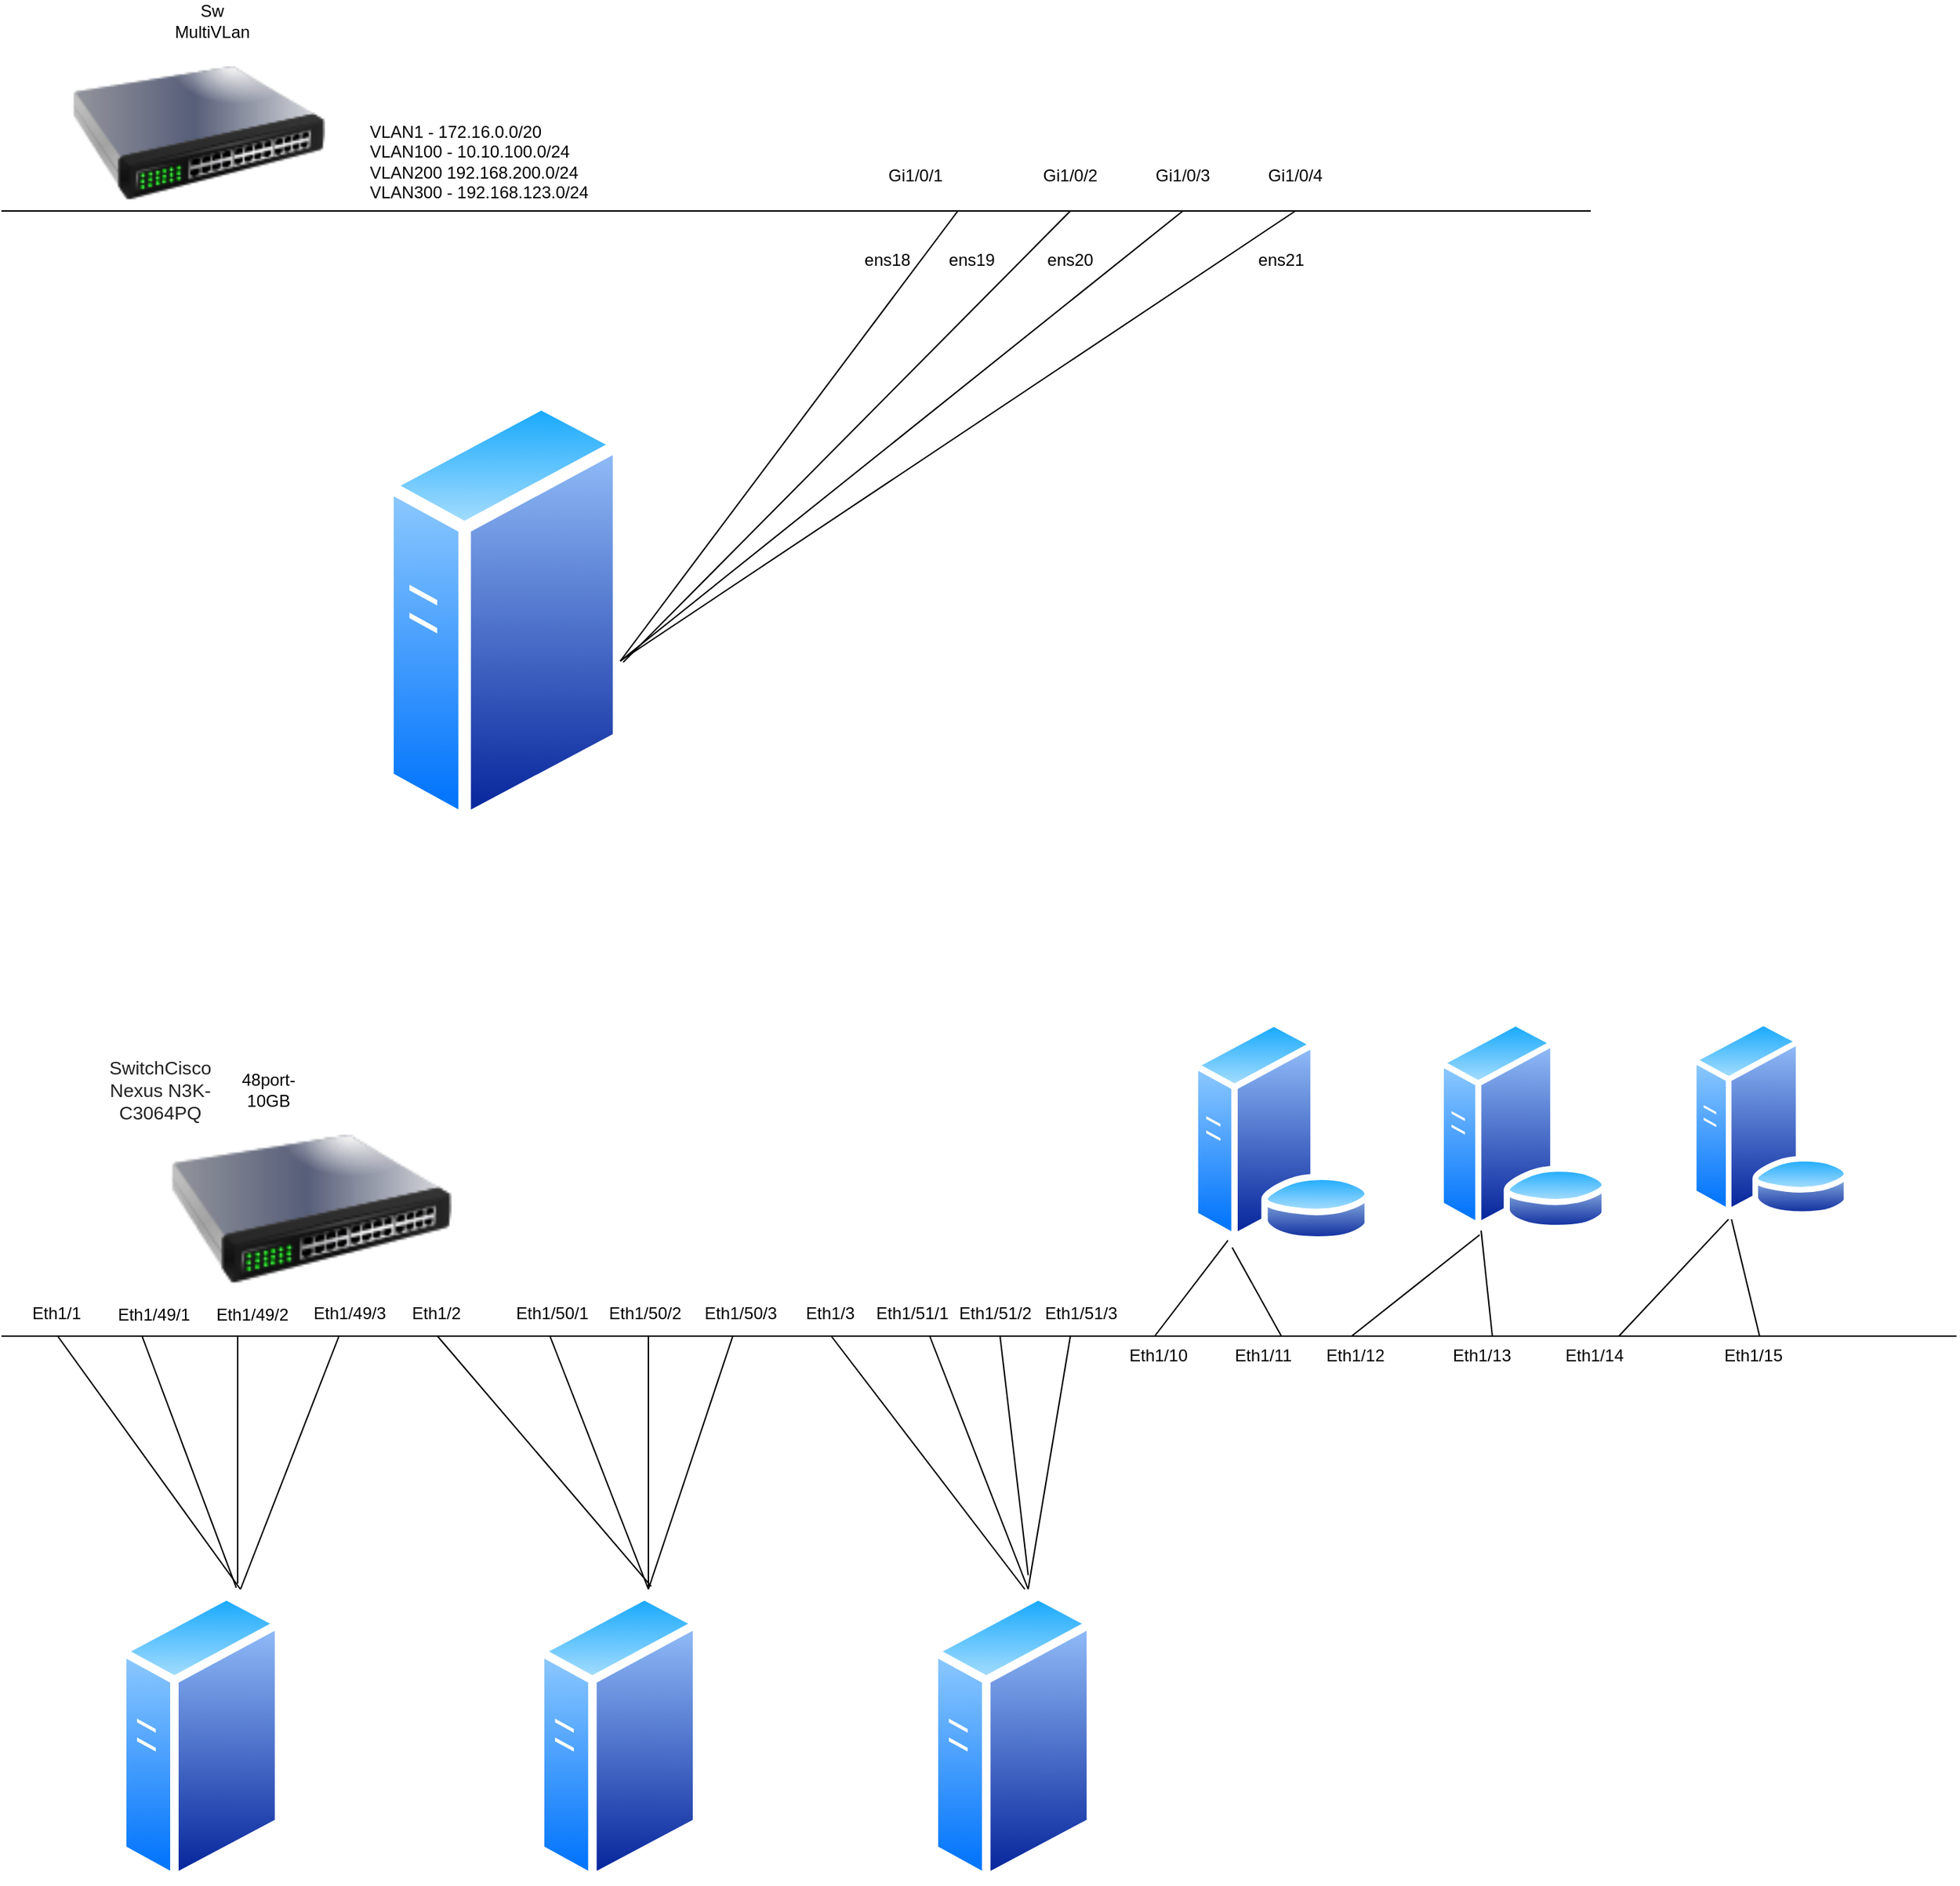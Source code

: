 <mxfile version="26.1.1">
  <diagram name="Page-1" id="3R_YSgjLXgg1mr_WqLFy">
    <mxGraphModel dx="2284" dy="746" grid="1" gridSize="10" guides="1" tooltips="1" connect="1" arrows="1" fold="1" page="1" pageScale="1" pageWidth="850" pageHeight="1100" math="0" shadow="0">
      <root>
        <mxCell id="0" />
        <mxCell id="1" parent="0" />
        <mxCell id="szSGA_zlBWCNXYSLS5dA-1" value="" style="image;aspect=fixed;perimeter=ellipsePerimeter;html=1;align=center;shadow=0;dashed=0;spacingTop=3;image=img/lib/active_directory/generic_server.svg;" vertex="1" parent="1">
          <mxGeometry x="-10" y="570" width="173.6" height="310" as="geometry" />
        </mxCell>
        <mxCell id="szSGA_zlBWCNXYSLS5dA-2" value="" style="image;html=1;image=img/lib/clip_art/networking/Switch_128x128.png" vertex="1" parent="1">
          <mxGeometry x="-230" y="310" width="180" height="150" as="geometry" />
        </mxCell>
        <mxCell id="szSGA_zlBWCNXYSLS5dA-8" value="" style="endArrow=none;html=1;rounded=0;" edge="1" parent="1">
          <mxGeometry width="50" height="50" relative="1" as="geometry">
            <mxPoint x="850" y="440" as="sourcePoint" />
            <mxPoint x="-280" y="440" as="targetPoint" />
          </mxGeometry>
        </mxCell>
        <mxCell id="szSGA_zlBWCNXYSLS5dA-9" value="" style="endArrow=none;html=1;rounded=0;exitX=0.991;exitY=0.616;exitDx=0;exitDy=0;exitPerimeter=0;" edge="1" parent="1" source="szSGA_zlBWCNXYSLS5dA-1">
          <mxGeometry width="50" height="50" relative="1" as="geometry">
            <mxPoint x="400" y="510" as="sourcePoint" />
            <mxPoint x="480" y="440" as="targetPoint" />
          </mxGeometry>
        </mxCell>
        <mxCell id="szSGA_zlBWCNXYSLS5dA-10" value="" style="endArrow=none;html=1;rounded=0;" edge="1" parent="1">
          <mxGeometry width="50" height="50" relative="1" as="geometry">
            <mxPoint x="160" y="760" as="sourcePoint" />
            <mxPoint x="400" y="440" as="targetPoint" />
          </mxGeometry>
        </mxCell>
        <mxCell id="szSGA_zlBWCNXYSLS5dA-11" value="" style="endArrow=none;html=1;rounded=0;" edge="1" parent="1">
          <mxGeometry width="50" height="50" relative="1" as="geometry">
            <mxPoint x="160" y="760" as="sourcePoint" />
            <mxPoint x="560" y="440" as="targetPoint" />
          </mxGeometry>
        </mxCell>
        <mxCell id="szSGA_zlBWCNXYSLS5dA-12" value="" style="endArrow=none;html=1;rounded=0;" edge="1" parent="1">
          <mxGeometry width="50" height="50" relative="1" as="geometry">
            <mxPoint x="160" y="760" as="sourcePoint" />
            <mxPoint x="640" y="440" as="targetPoint" />
          </mxGeometry>
        </mxCell>
        <mxCell id="szSGA_zlBWCNXYSLS5dA-13" value="Gi1/0/1" style="text;html=1;align=center;verticalAlign=middle;whiteSpace=wrap;rounded=0;" vertex="1" parent="1">
          <mxGeometry x="340" y="400" width="60" height="30" as="geometry" />
        </mxCell>
        <mxCell id="szSGA_zlBWCNXYSLS5dA-14" value="Gi1/0/2" style="text;html=1;align=center;verticalAlign=middle;whiteSpace=wrap;rounded=0;" vertex="1" parent="1">
          <mxGeometry x="450" y="400" width="60" height="30" as="geometry" />
        </mxCell>
        <mxCell id="szSGA_zlBWCNXYSLS5dA-15" value="Gi1/0/3" style="text;html=1;align=center;verticalAlign=middle;whiteSpace=wrap;rounded=0;" vertex="1" parent="1">
          <mxGeometry x="530" y="400" width="60" height="30" as="geometry" />
        </mxCell>
        <mxCell id="szSGA_zlBWCNXYSLS5dA-16" value="Gi1/0/4" style="text;html=1;align=center;verticalAlign=middle;whiteSpace=wrap;rounded=0;" vertex="1" parent="1">
          <mxGeometry x="610" y="400" width="60" height="30" as="geometry" />
        </mxCell>
        <mxCell id="szSGA_zlBWCNXYSLS5dA-17" value="ens18" style="text;html=1;align=center;verticalAlign=middle;whiteSpace=wrap;rounded=0;" vertex="1" parent="1">
          <mxGeometry x="320" y="460" width="60" height="30" as="geometry" />
        </mxCell>
        <mxCell id="szSGA_zlBWCNXYSLS5dA-18" value="ens19" style="text;html=1;align=center;verticalAlign=middle;whiteSpace=wrap;rounded=0;" vertex="1" parent="1">
          <mxGeometry x="380" y="460" width="60" height="30" as="geometry" />
        </mxCell>
        <mxCell id="szSGA_zlBWCNXYSLS5dA-19" value="ens20" style="text;html=1;align=center;verticalAlign=middle;whiteSpace=wrap;rounded=0;" vertex="1" parent="1">
          <mxGeometry x="450" y="460" width="60" height="30" as="geometry" />
        </mxCell>
        <mxCell id="szSGA_zlBWCNXYSLS5dA-20" value="ens21" style="text;html=1;align=center;verticalAlign=middle;whiteSpace=wrap;rounded=0;" vertex="1" parent="1">
          <mxGeometry x="600" y="460" width="60" height="30" as="geometry" />
        </mxCell>
        <mxCell id="szSGA_zlBWCNXYSLS5dA-21" value="Sw MultiVLan" style="text;html=1;align=center;verticalAlign=middle;whiteSpace=wrap;rounded=0;" vertex="1" parent="1">
          <mxGeometry x="-160" y="290" width="60" height="30" as="geometry" />
        </mxCell>
        <mxCell id="szSGA_zlBWCNXYSLS5dA-22" value="VLAN1 - 172.16.0.0/20&lt;div&gt;VLAN100 - 10.10.100.0/24&lt;/div&gt;&lt;div&gt;VLAN200 192.168.200.0/24&lt;/div&gt;&lt;div&gt;VLAN300 - 192.168.123.0/24&lt;/div&gt;" style="text;html=1;align=left;verticalAlign=middle;whiteSpace=wrap;rounded=0;" vertex="1" parent="1">
          <mxGeometry x="-20" y="330" width="243.2" height="150" as="geometry" />
        </mxCell>
        <mxCell id="szSGA_zlBWCNXYSLS5dA-23" value="" style="image;html=1;image=img/lib/clip_art/networking/Switch_128x128.png" vertex="1" parent="1">
          <mxGeometry x="-160" y="1070" width="200" height="160" as="geometry" />
        </mxCell>
        <mxCell id="szSGA_zlBWCNXYSLS5dA-24" value="&lt;span style=&quot;color: rgb(34, 34, 34); font-family: Arial; font-size: 13.333px; background-color: rgb(255, 255, 255);&quot;&gt;SwitchCisco Nexus N3K-C3064PQ&lt;/span&gt;" style="text;html=1;align=center;verticalAlign=middle;whiteSpace=wrap;rounded=0;" vertex="1" parent="1">
          <mxGeometry x="-197.2" y="1050" width="60" height="30" as="geometry" />
        </mxCell>
        <mxCell id="szSGA_zlBWCNXYSLS5dA-25" value="" style="endArrow=none;html=1;rounded=0;" edge="1" parent="1">
          <mxGeometry width="50" height="50" relative="1" as="geometry">
            <mxPoint x="1110" y="1240" as="sourcePoint" />
            <mxPoint x="-280" y="1240" as="targetPoint" />
          </mxGeometry>
        </mxCell>
        <mxCell id="szSGA_zlBWCNXYSLS5dA-26" value="" style="image;aspect=fixed;perimeter=ellipsePerimeter;html=1;align=center;shadow=0;dashed=0;spacingTop=3;image=img/lib/active_directory/generic_server.svg;" vertex="1" parent="1">
          <mxGeometry x="-197.2" y="1420" width="117.6" height="210" as="geometry" />
        </mxCell>
        <mxCell id="szSGA_zlBWCNXYSLS5dA-27" value="" style="image;aspect=fixed;perimeter=ellipsePerimeter;html=1;align=center;shadow=0;dashed=0;spacingTop=3;image=img/lib/active_directory/database_server.svg;" vertex="1" parent="1">
          <mxGeometry x="565" y="1015" width="130" height="158.54" as="geometry" />
        </mxCell>
        <mxCell id="szSGA_zlBWCNXYSLS5dA-28" value="" style="image;aspect=fixed;perimeter=ellipsePerimeter;html=1;align=center;shadow=0;dashed=0;spacingTop=3;image=img/lib/active_directory/database_server.svg;" vertex="1" parent="1">
          <mxGeometry x="740" y="1015" width="123.19" height="150.25" as="geometry" />
        </mxCell>
        <mxCell id="szSGA_zlBWCNXYSLS5dA-29" value="" style="image;aspect=fixed;perimeter=ellipsePerimeter;html=1;align=center;shadow=0;dashed=0;spacingTop=3;image=img/lib/active_directory/database_server.svg;" vertex="1" parent="1">
          <mxGeometry x="920" y="1015" width="115.01" height="140.25" as="geometry" />
        </mxCell>
        <mxCell id="szSGA_zlBWCNXYSLS5dA-30" value="" style="image;aspect=fixed;perimeter=ellipsePerimeter;html=1;align=center;shadow=0;dashed=0;spacingTop=3;image=img/lib/active_directory/generic_server.svg;" vertex="1" parent="1">
          <mxGeometry x="100" y="1420" width="117.6" height="210" as="geometry" />
        </mxCell>
        <mxCell id="szSGA_zlBWCNXYSLS5dA-31" value="" style="image;aspect=fixed;perimeter=ellipsePerimeter;html=1;align=center;shadow=0;dashed=0;spacingTop=3;image=img/lib/active_directory/generic_server.svg;" vertex="1" parent="1">
          <mxGeometry x="380" y="1420" width="117.6" height="210" as="geometry" />
        </mxCell>
        <mxCell id="szSGA_zlBWCNXYSLS5dA-32" value="" style="endArrow=none;html=1;rounded=0;entryX=0.208;entryY=0.99;entryDx=0;entryDy=0;entryPerimeter=0;" edge="1" parent="1" target="szSGA_zlBWCNXYSLS5dA-27">
          <mxGeometry width="50" height="50" relative="1" as="geometry">
            <mxPoint x="540" y="1240" as="sourcePoint" />
            <mxPoint x="480" y="1160" as="targetPoint" />
          </mxGeometry>
        </mxCell>
        <mxCell id="szSGA_zlBWCNXYSLS5dA-33" value="" style="endArrow=none;html=1;rounded=0;entryX=0.231;entryY=1.022;entryDx=0;entryDy=0;entryPerimeter=0;" edge="1" parent="1" target="szSGA_zlBWCNXYSLS5dA-27">
          <mxGeometry width="50" height="50" relative="1" as="geometry">
            <mxPoint x="630" y="1240" as="sourcePoint" />
            <mxPoint x="550" y="1160" as="targetPoint" />
          </mxGeometry>
        </mxCell>
        <mxCell id="szSGA_zlBWCNXYSLS5dA-34" value="" style="endArrow=none;html=1;rounded=0;entryX=0.252;entryY=1.018;entryDx=0;entryDy=0;entryPerimeter=0;" edge="1" parent="1" target="szSGA_zlBWCNXYSLS5dA-28">
          <mxGeometry width="50" height="50" relative="1" as="geometry">
            <mxPoint x="680" y="1240" as="sourcePoint" />
            <mxPoint x="450" y="1260" as="targetPoint" />
          </mxGeometry>
        </mxCell>
        <mxCell id="szSGA_zlBWCNXYSLS5dA-35" value="" style="endArrow=none;html=1;rounded=0;entryX=0.26;entryY=0.998;entryDx=0;entryDy=0;entryPerimeter=0;" edge="1" parent="1" target="szSGA_zlBWCNXYSLS5dA-28">
          <mxGeometry width="50" height="50" relative="1" as="geometry">
            <mxPoint x="780" y="1240" as="sourcePoint" />
            <mxPoint x="450" y="1260" as="targetPoint" />
          </mxGeometry>
        </mxCell>
        <mxCell id="szSGA_zlBWCNXYSLS5dA-36" value="" style="endArrow=none;html=1;rounded=0;entryX=0.243;entryY=1.012;entryDx=0;entryDy=0;entryPerimeter=0;" edge="1" parent="1" target="szSGA_zlBWCNXYSLS5dA-29">
          <mxGeometry width="50" height="50" relative="1" as="geometry">
            <mxPoint x="870" y="1240" as="sourcePoint" />
            <mxPoint x="450" y="1260" as="targetPoint" />
          </mxGeometry>
        </mxCell>
        <mxCell id="szSGA_zlBWCNXYSLS5dA-37" value="" style="endArrow=none;html=1;rounded=0;entryX=0.261;entryY=1.012;entryDx=0;entryDy=0;entryPerimeter=0;" edge="1" parent="1" target="szSGA_zlBWCNXYSLS5dA-29">
          <mxGeometry width="50" height="50" relative="1" as="geometry">
            <mxPoint x="970" y="1240" as="sourcePoint" />
            <mxPoint x="450" y="1260" as="targetPoint" />
          </mxGeometry>
        </mxCell>
        <mxCell id="szSGA_zlBWCNXYSLS5dA-38" value="" style="endArrow=none;html=1;rounded=0;exitX=0.716;exitY=-0.005;exitDx=0;exitDy=0;exitPerimeter=0;" edge="1" parent="1" source="szSGA_zlBWCNXYSLS5dA-26">
          <mxGeometry width="50" height="50" relative="1" as="geometry">
            <mxPoint x="400" y="1310" as="sourcePoint" />
            <mxPoint x="-180" y="1240" as="targetPoint" />
          </mxGeometry>
        </mxCell>
        <mxCell id="szSGA_zlBWCNXYSLS5dA-39" value="" style="endArrow=none;html=1;rounded=0;entryX=0.724;entryY=-0.019;entryDx=0;entryDy=0;entryPerimeter=0;" edge="1" parent="1" target="szSGA_zlBWCNXYSLS5dA-26">
          <mxGeometry width="50" height="50" relative="1" as="geometry">
            <mxPoint x="-112" y="1240" as="sourcePoint" />
            <mxPoint x="450" y="1260" as="targetPoint" />
          </mxGeometry>
        </mxCell>
        <mxCell id="szSGA_zlBWCNXYSLS5dA-40" value="" style="endArrow=none;html=1;rounded=0;" edge="1" parent="1">
          <mxGeometry width="50" height="50" relative="1" as="geometry">
            <mxPoint x="-110" y="1420" as="sourcePoint" />
            <mxPoint x="-40" y="1240" as="targetPoint" />
          </mxGeometry>
        </mxCell>
        <mxCell id="szSGA_zlBWCNXYSLS5dA-41" value="" style="endArrow=none;html=1;rounded=0;entryX=0.741;entryY=0;entryDx=0;entryDy=0;entryPerimeter=0;" edge="1" parent="1" target="szSGA_zlBWCNXYSLS5dA-26">
          <mxGeometry width="50" height="50" relative="1" as="geometry">
            <mxPoint x="-240" y="1240" as="sourcePoint" />
            <mxPoint x="450" y="1260" as="targetPoint" />
          </mxGeometry>
        </mxCell>
        <mxCell id="szSGA_zlBWCNXYSLS5dA-42" value="" style="endArrow=none;html=1;rounded=0;exitX=0.697;exitY=-0.01;exitDx=0;exitDy=0;exitPerimeter=0;" edge="1" parent="1" source="szSGA_zlBWCNXYSLS5dA-30">
          <mxGeometry width="50" height="50" relative="1" as="geometry">
            <mxPoint x="400" y="1310" as="sourcePoint" />
            <mxPoint x="30" y="1240" as="targetPoint" />
          </mxGeometry>
        </mxCell>
        <mxCell id="szSGA_zlBWCNXYSLS5dA-43" value="" style="endArrow=none;html=1;rounded=0;" edge="1" parent="1">
          <mxGeometry width="50" height="50" relative="1" as="geometry">
            <mxPoint x="180" y="1420" as="sourcePoint" />
            <mxPoint x="110" y="1240" as="targetPoint" />
          </mxGeometry>
        </mxCell>
        <mxCell id="szSGA_zlBWCNXYSLS5dA-44" value="" style="endArrow=none;html=1;rounded=0;" edge="1" parent="1">
          <mxGeometry width="50" height="50" relative="1" as="geometry">
            <mxPoint x="180" y="1420" as="sourcePoint" />
            <mxPoint x="180" y="1240" as="targetPoint" />
          </mxGeometry>
        </mxCell>
        <mxCell id="szSGA_zlBWCNXYSLS5dA-45" value="" style="endArrow=none;html=1;rounded=0;" edge="1" parent="1">
          <mxGeometry width="50" height="50" relative="1" as="geometry">
            <mxPoint x="180" y="1420" as="sourcePoint" />
            <mxPoint x="240" y="1240" as="targetPoint" />
          </mxGeometry>
        </mxCell>
        <mxCell id="szSGA_zlBWCNXYSLS5dA-46" value="" style="endArrow=none;html=1;rounded=0;exitX=0.575;exitY=0;exitDx=0;exitDy=0;exitPerimeter=0;" edge="1" parent="1" source="szSGA_zlBWCNXYSLS5dA-31">
          <mxGeometry width="50" height="50" relative="1" as="geometry">
            <mxPoint x="400" y="1310" as="sourcePoint" />
            <mxPoint x="310" y="1240" as="targetPoint" />
          </mxGeometry>
        </mxCell>
        <mxCell id="szSGA_zlBWCNXYSLS5dA-47" value="" style="endArrow=none;html=1;rounded=0;" edge="1" parent="1">
          <mxGeometry width="50" height="50" relative="1" as="geometry">
            <mxPoint x="450" y="1420" as="sourcePoint" />
            <mxPoint x="380" y="1240" as="targetPoint" />
          </mxGeometry>
        </mxCell>
        <mxCell id="szSGA_zlBWCNXYSLS5dA-48" value="" style="endArrow=none;html=1;rounded=0;" edge="1" parent="1">
          <mxGeometry width="50" height="50" relative="1" as="geometry">
            <mxPoint x="430" y="1240" as="sourcePoint" />
            <mxPoint x="450" y="1410" as="targetPoint" />
          </mxGeometry>
        </mxCell>
        <mxCell id="szSGA_zlBWCNXYSLS5dA-49" value="" style="endArrow=none;html=1;rounded=0;" edge="1" parent="1">
          <mxGeometry width="50" height="50" relative="1" as="geometry">
            <mxPoint x="450" y="1420" as="sourcePoint" />
            <mxPoint x="480" y="1240" as="targetPoint" />
          </mxGeometry>
        </mxCell>
        <mxCell id="szSGA_zlBWCNXYSLS5dA-50" value="48port-10GB" style="text;html=1;align=center;verticalAlign=middle;whiteSpace=wrap;rounded=0;" vertex="1" parent="1">
          <mxGeometry x="-120" y="1050" width="60" height="30" as="geometry" />
        </mxCell>
        <mxCell id="szSGA_zlBWCNXYSLS5dA-51" value="Eth1/49/1" style="text;html=1;align=center;verticalAlign=middle;resizable=0;points=[];autosize=1;strokeColor=none;fillColor=none;" vertex="1" parent="1">
          <mxGeometry x="-207.2" y="1210" width="70" height="30" as="geometry" />
        </mxCell>
        <mxCell id="szSGA_zlBWCNXYSLS5dA-52" value="Eth1/49/2" style="text;html=1;align=center;verticalAlign=middle;resizable=0;points=[];autosize=1;strokeColor=none;fillColor=none;" vertex="1" parent="1">
          <mxGeometry x="-137.2" y="1210" width="70" height="30" as="geometry" />
        </mxCell>
        <mxCell id="szSGA_zlBWCNXYSLS5dA-53" value="Eth1/49/3" style="text;whiteSpace=wrap;html=1;" vertex="1" parent="1">
          <mxGeometry x="-60" y="1210" width="80" height="40" as="geometry" />
        </mxCell>
        <mxCell id="szSGA_zlBWCNXYSLS5dA-54" value="Eth1/50/1" style="text;whiteSpace=wrap;html=1;" vertex="1" parent="1">
          <mxGeometry x="83.6" y="1210" width="80" height="20" as="geometry" />
        </mxCell>
        <mxCell id="szSGA_zlBWCNXYSLS5dA-55" value="Eth1/50/2" style="text;whiteSpace=wrap;html=1;" vertex="1" parent="1">
          <mxGeometry x="150" y="1210" width="80" height="40" as="geometry" />
        </mxCell>
        <mxCell id="szSGA_zlBWCNXYSLS5dA-56" value="Eth1/50/3" style="text;whiteSpace=wrap;html=1;" vertex="1" parent="1">
          <mxGeometry x="217.6" y="1210" width="80" height="40" as="geometry" />
        </mxCell>
        <mxCell id="szSGA_zlBWCNXYSLS5dA-57" value="Eth1/51/1" style="text;whiteSpace=wrap;html=1;" vertex="1" parent="1">
          <mxGeometry x="340" y="1210" width="80" height="40" as="geometry" />
        </mxCell>
        <mxCell id="szSGA_zlBWCNXYSLS5dA-58" value="Eth1/51/2" style="text;whiteSpace=wrap;html=1;" vertex="1" parent="1">
          <mxGeometry x="398.8" y="1210" width="80" height="40" as="geometry" />
        </mxCell>
        <mxCell id="szSGA_zlBWCNXYSLS5dA-59" value="Eth1/51/3" style="text;whiteSpace=wrap;html=1;" vertex="1" parent="1">
          <mxGeometry x="460" y="1210" width="80" height="40" as="geometry" />
        </mxCell>
        <mxCell id="szSGA_zlBWCNXYSLS5dA-60" value="Eth1/1" style="text;whiteSpace=wrap;html=1;" vertex="1" parent="1">
          <mxGeometry x="-260" y="1210" width="70" height="40" as="geometry" />
        </mxCell>
        <mxCell id="szSGA_zlBWCNXYSLS5dA-61" value="Eth1/2" style="text;whiteSpace=wrap;html=1;" vertex="1" parent="1">
          <mxGeometry x="10" y="1210" width="70" height="40" as="geometry" />
        </mxCell>
        <mxCell id="szSGA_zlBWCNXYSLS5dA-62" value="Eth1/3" style="text;whiteSpace=wrap;html=1;" vertex="1" parent="1">
          <mxGeometry x="290" y="1210" width="70" height="40" as="geometry" />
        </mxCell>
        <mxCell id="szSGA_zlBWCNXYSLS5dA-64" value="Eth1/10" style="text;whiteSpace=wrap;html=1;" vertex="1" parent="1">
          <mxGeometry x="520" y="1240" width="70" height="40" as="geometry" />
        </mxCell>
        <mxCell id="szSGA_zlBWCNXYSLS5dA-65" value="Eth1/11" style="text;whiteSpace=wrap;html=1;" vertex="1" parent="1">
          <mxGeometry x="595" y="1240" width="70" height="40" as="geometry" />
        </mxCell>
        <mxCell id="szSGA_zlBWCNXYSLS5dA-66" value="Eth1/12" style="text;whiteSpace=wrap;html=1;" vertex="1" parent="1">
          <mxGeometry x="660" y="1240" width="70" height="40" as="geometry" />
        </mxCell>
        <mxCell id="szSGA_zlBWCNXYSLS5dA-67" value="Eth1/13" style="text;whiteSpace=wrap;html=1;" vertex="1" parent="1">
          <mxGeometry x="750" y="1240" width="70" height="40" as="geometry" />
        </mxCell>
        <mxCell id="szSGA_zlBWCNXYSLS5dA-68" value="Eth1/14" style="text;whiteSpace=wrap;html=1;" vertex="1" parent="1">
          <mxGeometry x="830" y="1240" width="70" height="40" as="geometry" />
        </mxCell>
        <mxCell id="szSGA_zlBWCNXYSLS5dA-69" value="Eth1/15" style="text;whiteSpace=wrap;html=1;" vertex="1" parent="1">
          <mxGeometry x="942.51" y="1240" width="70" height="40" as="geometry" />
        </mxCell>
      </root>
    </mxGraphModel>
  </diagram>
</mxfile>
